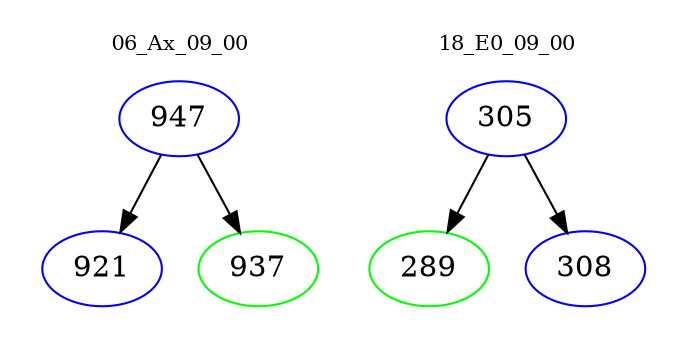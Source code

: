 digraph{
subgraph cluster_0 {
color = white
label = "06_Ax_09_00";
fontsize=10;
T0_947 [label="947", color="blue"]
T0_947 -> T0_921 [color="black"]
T0_921 [label="921", color="blue"]
T0_947 -> T0_937 [color="black"]
T0_937 [label="937", color="green"]
}
subgraph cluster_1 {
color = white
label = "18_E0_09_00";
fontsize=10;
T1_305 [label="305", color="blue"]
T1_305 -> T1_289 [color="black"]
T1_289 [label="289", color="green"]
T1_305 -> T1_308 [color="black"]
T1_308 [label="308", color="blue"]
}
}
